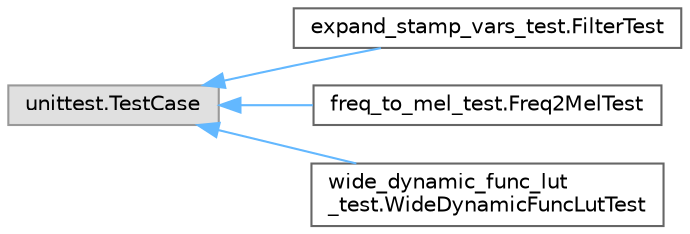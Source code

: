 digraph "Graphical Class Hierarchy"
{
 // LATEX_PDF_SIZE
  bgcolor="transparent";
  edge [fontname=Helvetica,fontsize=10,labelfontname=Helvetica,labelfontsize=10];
  node [fontname=Helvetica,fontsize=10,shape=box,height=0.2,width=0.4];
  rankdir="LR";
  Node0 [id="Node000000",label="unittest.TestCase",height=0.2,width=0.4,color="grey60", fillcolor="#E0E0E0", style="filled",tooltip=" "];
  Node0 -> Node1 [id="edge658_Node000000_Node000001",dir="back",color="steelblue1",style="solid",tooltip=" "];
  Node1 [id="Node000001",label="expand_stamp_vars_test.FilterTest",height=0.2,width=0.4,color="grey40", fillcolor="white", style="filled",URL="$classexpand__stamp__vars__test_1_1_filter_test.html",tooltip=" "];
  Node0 -> Node2 [id="edge659_Node000000_Node000002",dir="back",color="steelblue1",style="solid",tooltip=" "];
  Node2 [id="Node000002",label="freq_to_mel_test.Freq2MelTest",height=0.2,width=0.4,color="grey40", fillcolor="white", style="filled",URL="$classfreq__to__mel__test_1_1_freq2_mel_test.html",tooltip=" "];
  Node0 -> Node3 [id="edge660_Node000000_Node000003",dir="back",color="steelblue1",style="solid",tooltip=" "];
  Node3 [id="Node000003",label="wide_dynamic_func_lut\l_test.WideDynamicFuncLutTest",height=0.2,width=0.4,color="grey40", fillcolor="white", style="filled",URL="$classwide__dynamic__func__lut__test_1_1_wide_dynamic_func_lut_test.html",tooltip=" "];
}
